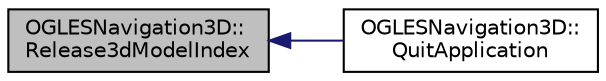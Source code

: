 digraph "OGLESNavigation3D::Release3dModelIndex"
{
  edge [fontname="Helvetica",fontsize="10",labelfontname="Helvetica",labelfontsize="10"];
  node [fontname="Helvetica",fontsize="10",shape=record];
  rankdir="LR";
  Node1 [label="OGLESNavigation3D::\lRelease3dModelIndex",height=0.2,width=0.4,color="black", fillcolor="grey75", style="filled", fontcolor="black"];
  Node1 -> Node2 [dir="back",color="midnightblue",fontsize="10",style="solid"];
  Node2 [label="OGLESNavigation3D::\lQuitApplication",height=0.2,width=0.4,color="black", fillcolor="white", style="filled",URL="$class_o_g_l_e_s_navigation3_d.html#a5d3fc553562272ab97a0df201d39198a"];
}

